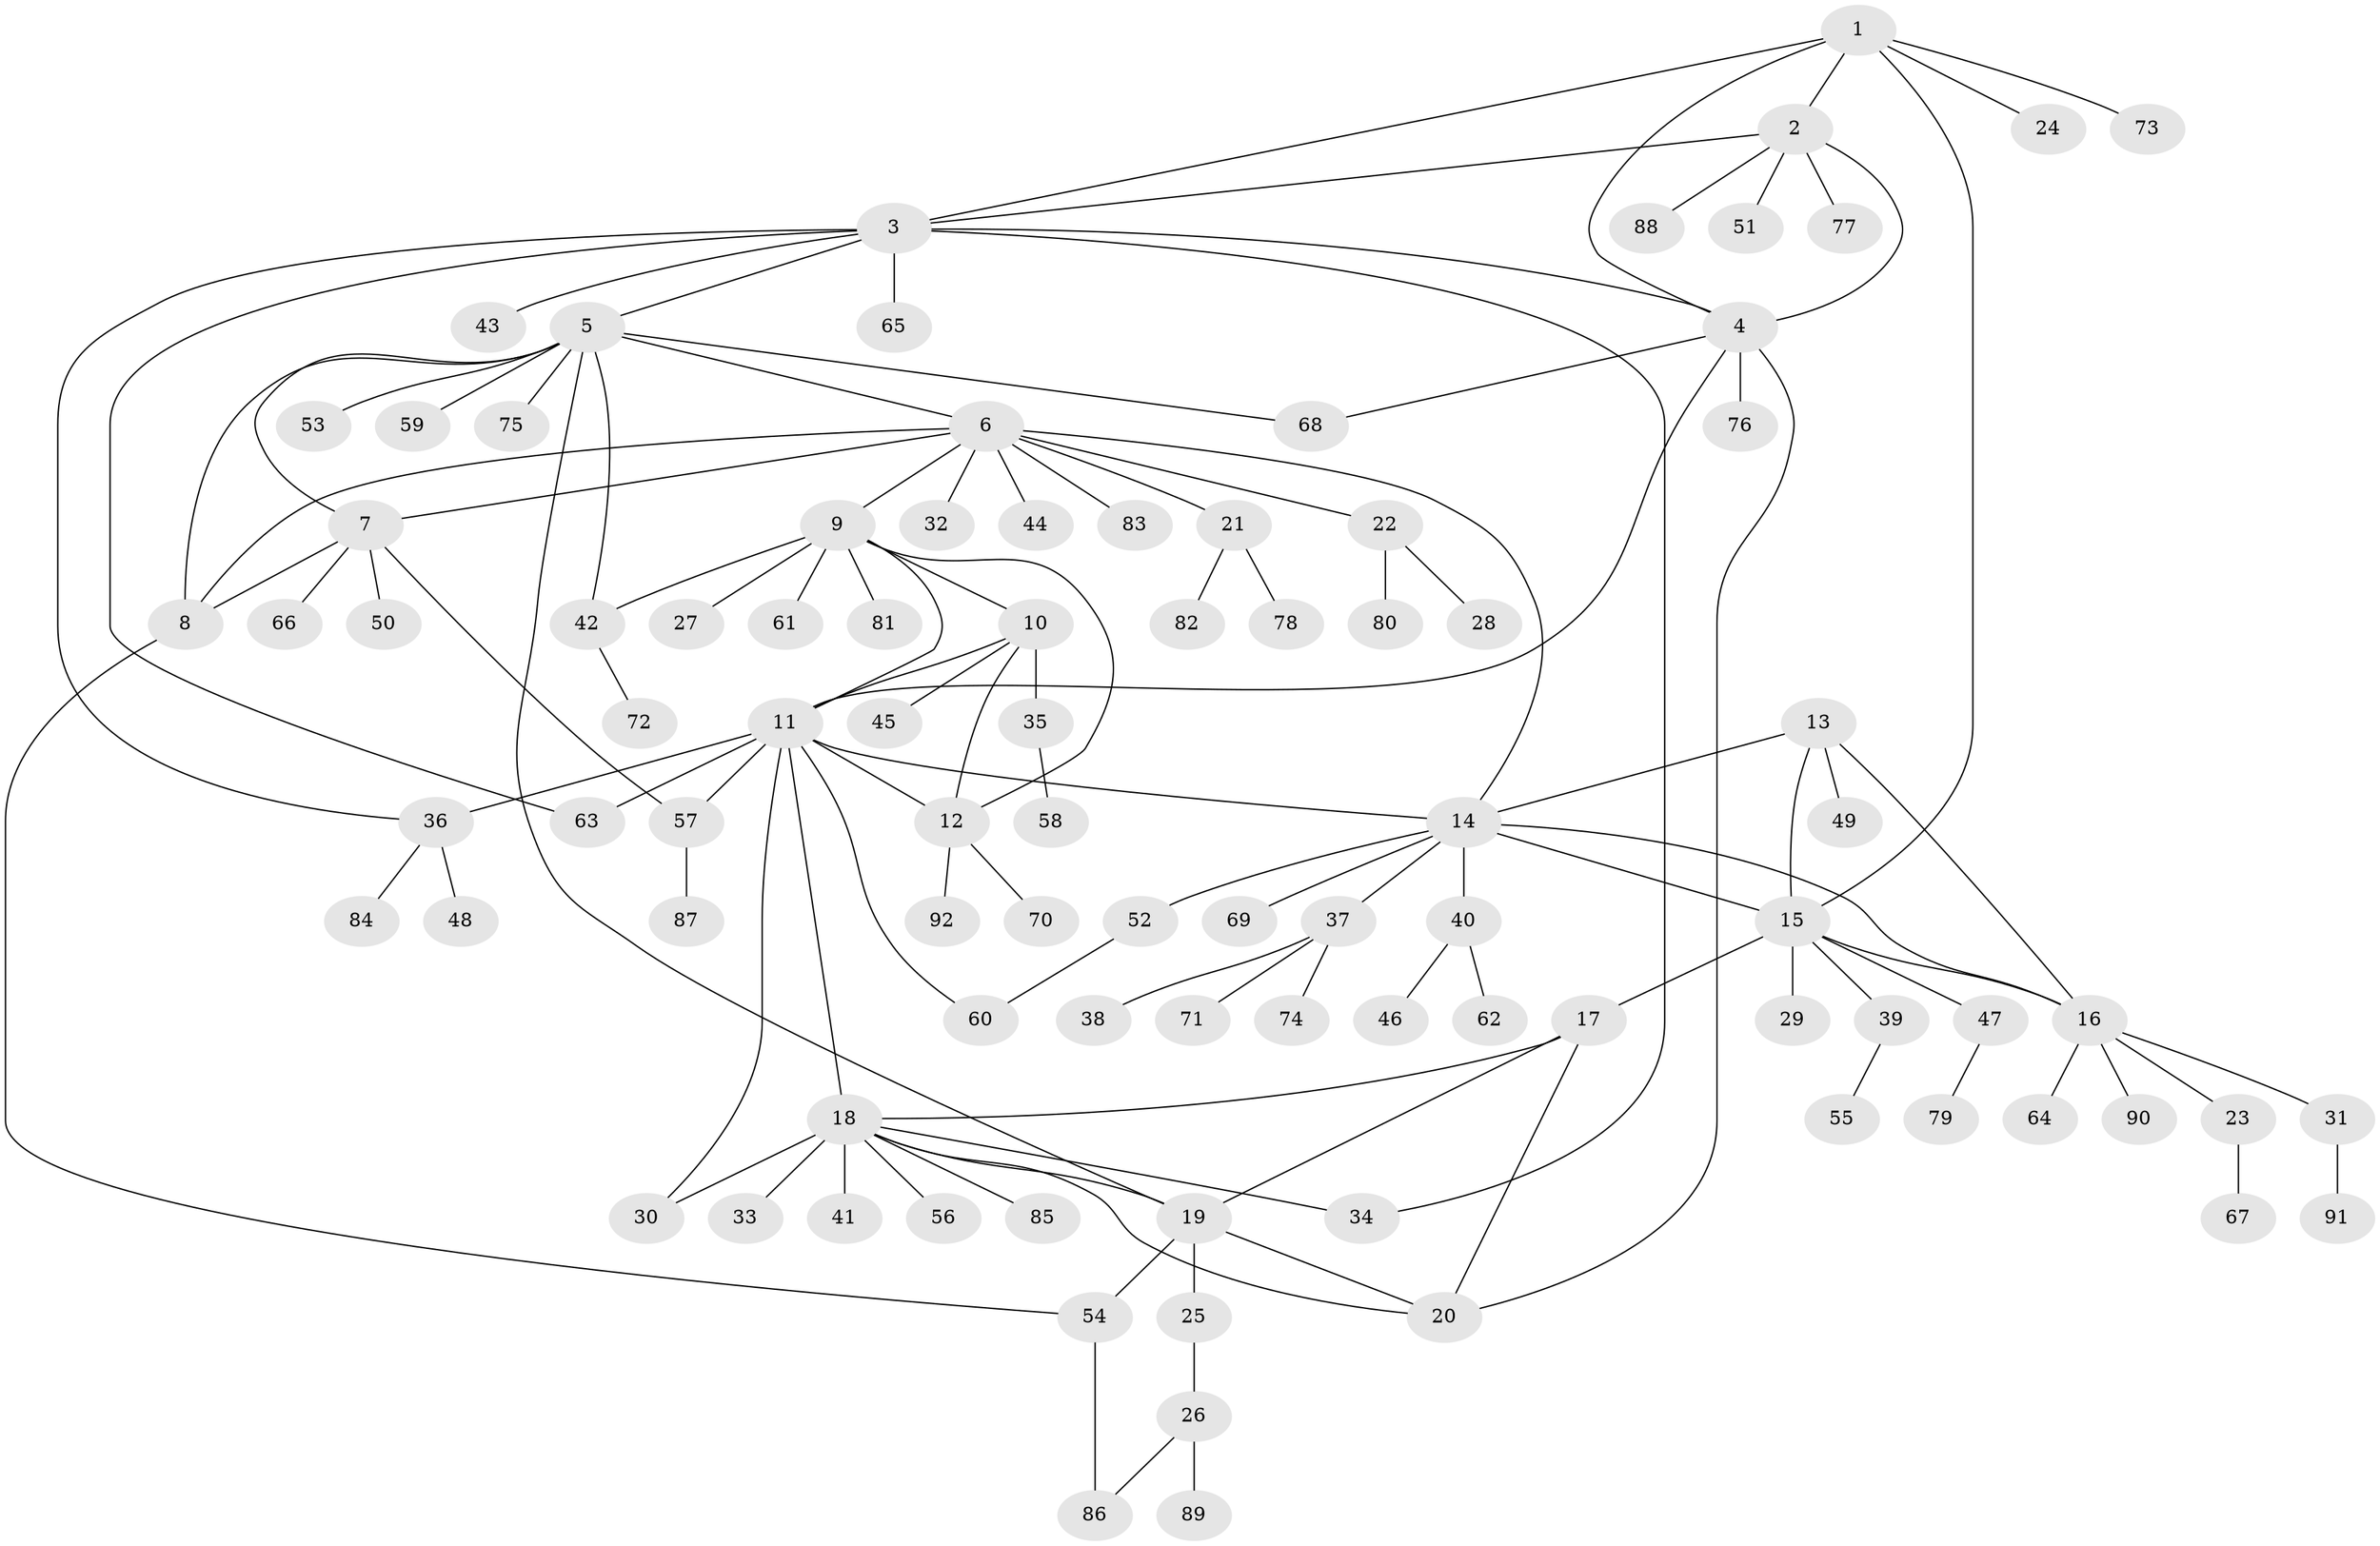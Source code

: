 // coarse degree distribution, {12: 0.014925373134328358, 5: 0.029850746268656716, 11: 0.014925373134328358, 6: 0.029850746268656716, 9: 0.04477611940298507, 4: 0.014925373134328358, 3: 0.07462686567164178, 10: 0.029850746268656716, 7: 0.014925373134328358, 8: 0.014925373134328358, 2: 0.14925373134328357, 1: 0.5671641791044776}
// Generated by graph-tools (version 1.1) at 2025/52/02/27/25 19:52:21]
// undirected, 92 vertices, 122 edges
graph export_dot {
graph [start="1"]
  node [color=gray90,style=filled];
  1;
  2;
  3;
  4;
  5;
  6;
  7;
  8;
  9;
  10;
  11;
  12;
  13;
  14;
  15;
  16;
  17;
  18;
  19;
  20;
  21;
  22;
  23;
  24;
  25;
  26;
  27;
  28;
  29;
  30;
  31;
  32;
  33;
  34;
  35;
  36;
  37;
  38;
  39;
  40;
  41;
  42;
  43;
  44;
  45;
  46;
  47;
  48;
  49;
  50;
  51;
  52;
  53;
  54;
  55;
  56;
  57;
  58;
  59;
  60;
  61;
  62;
  63;
  64;
  65;
  66;
  67;
  68;
  69;
  70;
  71;
  72;
  73;
  74;
  75;
  76;
  77;
  78;
  79;
  80;
  81;
  82;
  83;
  84;
  85;
  86;
  87;
  88;
  89;
  90;
  91;
  92;
  1 -- 2;
  1 -- 3;
  1 -- 4;
  1 -- 15;
  1 -- 24;
  1 -- 73;
  2 -- 3;
  2 -- 4;
  2 -- 51;
  2 -- 77;
  2 -- 88;
  3 -- 4;
  3 -- 5;
  3 -- 34;
  3 -- 36;
  3 -- 43;
  3 -- 63;
  3 -- 65;
  4 -- 11;
  4 -- 20;
  4 -- 68;
  4 -- 76;
  5 -- 6;
  5 -- 7;
  5 -- 8;
  5 -- 19;
  5 -- 42;
  5 -- 53;
  5 -- 59;
  5 -- 68;
  5 -- 75;
  6 -- 7;
  6 -- 8;
  6 -- 9;
  6 -- 14;
  6 -- 21;
  6 -- 22;
  6 -- 32;
  6 -- 44;
  6 -- 83;
  7 -- 8;
  7 -- 50;
  7 -- 57;
  7 -- 66;
  8 -- 54;
  9 -- 10;
  9 -- 11;
  9 -- 12;
  9 -- 27;
  9 -- 42;
  9 -- 61;
  9 -- 81;
  10 -- 11;
  10 -- 12;
  10 -- 35;
  10 -- 45;
  11 -- 12;
  11 -- 14;
  11 -- 18;
  11 -- 30;
  11 -- 36;
  11 -- 57;
  11 -- 60;
  11 -- 63;
  12 -- 70;
  12 -- 92;
  13 -- 14;
  13 -- 15;
  13 -- 16;
  13 -- 49;
  14 -- 15;
  14 -- 16;
  14 -- 37;
  14 -- 40;
  14 -- 52;
  14 -- 69;
  15 -- 16;
  15 -- 17;
  15 -- 29;
  15 -- 39;
  15 -- 47;
  16 -- 23;
  16 -- 31;
  16 -- 64;
  16 -- 90;
  17 -- 18;
  17 -- 19;
  17 -- 20;
  18 -- 19;
  18 -- 20;
  18 -- 30;
  18 -- 33;
  18 -- 34;
  18 -- 41;
  18 -- 56;
  18 -- 85;
  19 -- 20;
  19 -- 25;
  19 -- 54;
  21 -- 78;
  21 -- 82;
  22 -- 28;
  22 -- 80;
  23 -- 67;
  25 -- 26;
  26 -- 86;
  26 -- 89;
  31 -- 91;
  35 -- 58;
  36 -- 48;
  36 -- 84;
  37 -- 38;
  37 -- 71;
  37 -- 74;
  39 -- 55;
  40 -- 46;
  40 -- 62;
  42 -- 72;
  47 -- 79;
  52 -- 60;
  54 -- 86;
  57 -- 87;
}
